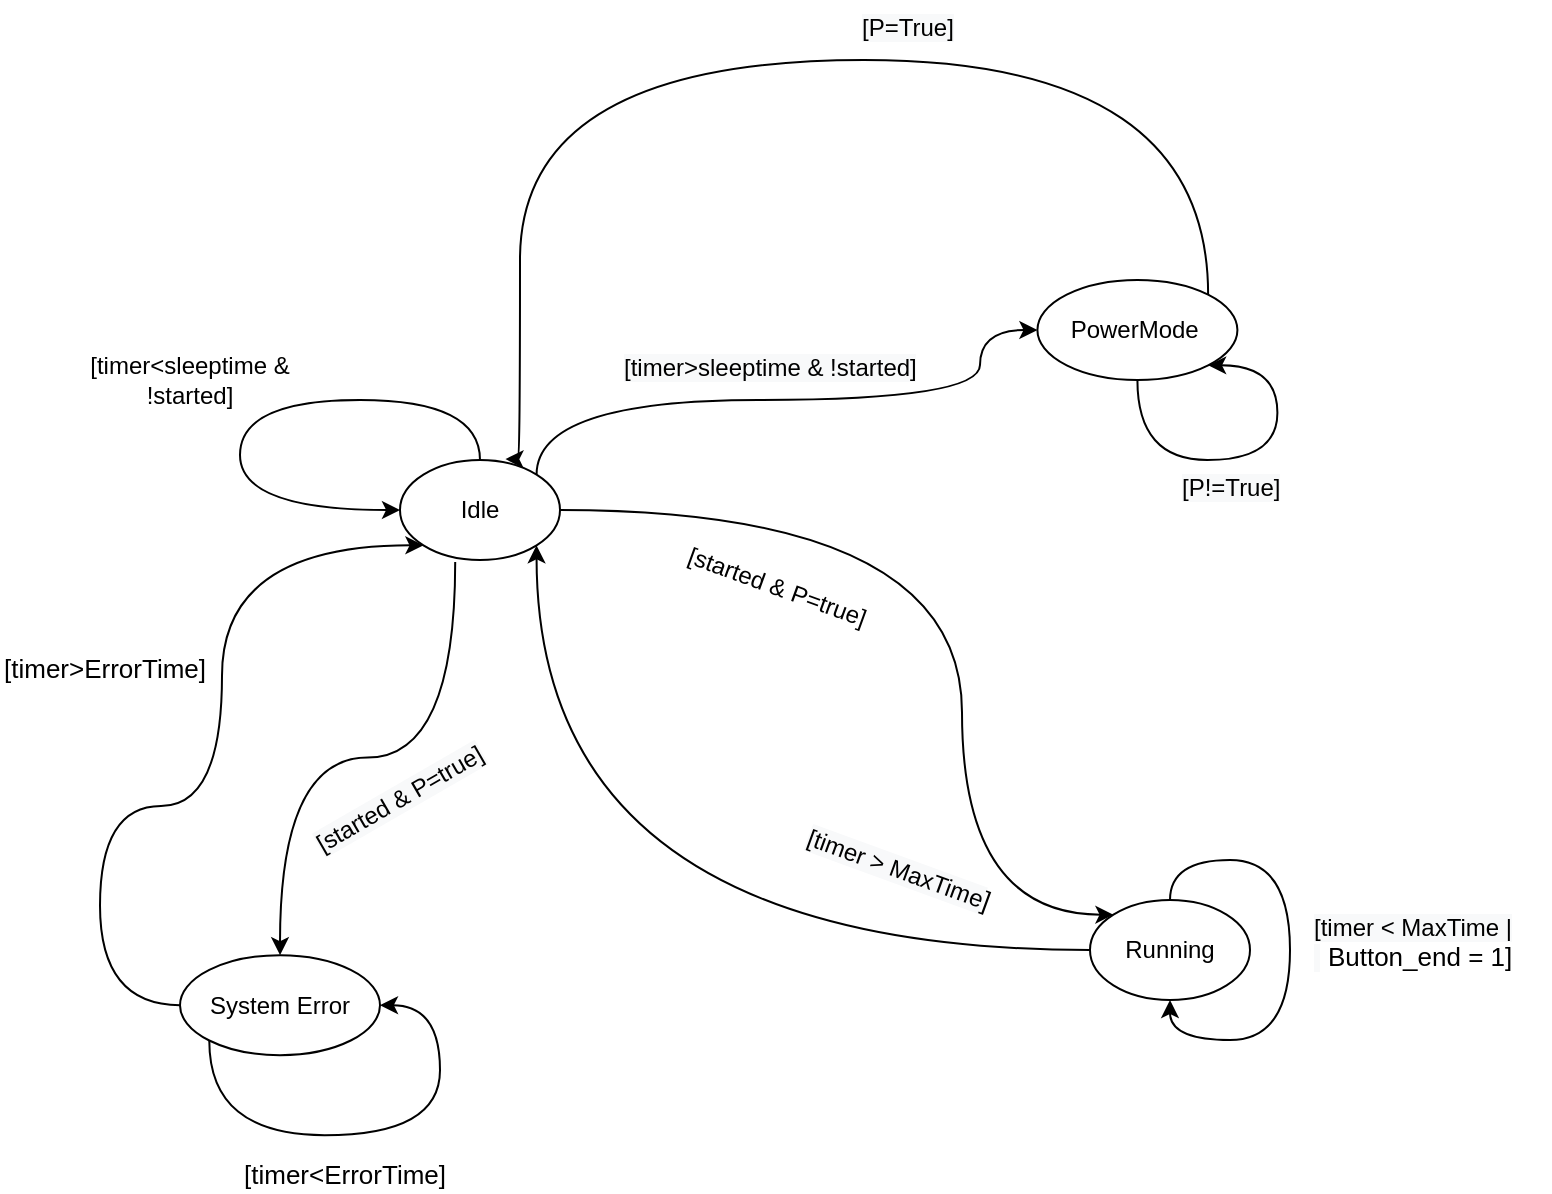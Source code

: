 <mxfile version="13.10.0" type="device"><diagram id="1GECwYoFMbyfyAqKoE2f" name="Page-1"><mxGraphModel dx="1483" dy="783" grid="1" gridSize="10" guides="1" tooltips="1" connect="1" arrows="1" fold="1" page="1" pageScale="1" pageWidth="827" pageHeight="1169" math="0" shadow="0"><root><mxCell id="0"/><mxCell id="1" parent="0"/><mxCell id="7QAXgH-3WCsnRIg5PdqJ-5" style="edgeStyle=orthogonalEdgeStyle;rounded=0;orthogonalLoop=1;jettySize=auto;html=1;curved=1;entryX=0;entryY=0.5;entryDx=0;entryDy=0;exitX=1;exitY=0;exitDx=0;exitDy=0;" edge="1" parent="1" source="7QAXgH-3WCsnRIg5PdqJ-1" target="7QAXgH-3WCsnRIg5PdqJ-2"><mxGeometry relative="1" as="geometry"><mxPoint x="490" y="210" as="targetPoint"/><Array as="points"><mxPoint x="299" y="250"/><mxPoint x="520" y="250"/><mxPoint x="520" y="215"/></Array></mxGeometry></mxCell><mxCell id="7QAXgH-3WCsnRIg5PdqJ-7" style="edgeStyle=orthogonalEdgeStyle;curved=1;rounded=0;orthogonalLoop=1;jettySize=auto;html=1;entryX=0.5;entryY=0;entryDx=0;entryDy=0;exitX=0.345;exitY=1.02;exitDx=0;exitDy=0;exitPerimeter=0;" edge="1" parent="1" source="7QAXgH-3WCsnRIg5PdqJ-1" target="7QAXgH-3WCsnRIg5PdqJ-3"><mxGeometry relative="1" as="geometry"><mxPoint x="170" y="377.58" as="sourcePoint"/><Array as="points"/></mxGeometry></mxCell><mxCell id="7QAXgH-3WCsnRIg5PdqJ-8" style="edgeStyle=orthogonalEdgeStyle;curved=1;rounded=0;orthogonalLoop=1;jettySize=auto;html=1;entryX=0;entryY=0;entryDx=0;entryDy=0;" edge="1" parent="1" source="7QAXgH-3WCsnRIg5PdqJ-1" target="7QAXgH-3WCsnRIg5PdqJ-4"><mxGeometry relative="1" as="geometry"><Array as="points"><mxPoint x="511" y="305"/></Array></mxGeometry></mxCell><mxCell id="7QAXgH-3WCsnRIg5PdqJ-1" value="Idle" style="ellipse;whiteSpace=wrap;html=1;" vertex="1" parent="1"><mxGeometry x="230" y="280" width="80" height="50" as="geometry"/></mxCell><mxCell id="7QAXgH-3WCsnRIg5PdqJ-11" style="edgeStyle=orthogonalEdgeStyle;curved=1;rounded=0;orthogonalLoop=1;jettySize=auto;html=1;entryX=0.659;entryY=-0.009;entryDx=0;entryDy=0;exitX=1;exitY=0;exitDx=0;exitDy=0;entryPerimeter=0;" edge="1" parent="1" source="7QAXgH-3WCsnRIg5PdqJ-2" target="7QAXgH-3WCsnRIg5PdqJ-1"><mxGeometry relative="1" as="geometry"><mxPoint x="320.019" y="197.58" as="targetPoint"/><Array as="points"><mxPoint x="635" y="80"/><mxPoint x="290" y="80"/><mxPoint x="290" y="280"/></Array></mxGeometry></mxCell><mxCell id="7QAXgH-3WCsnRIg5PdqJ-2" value="PowerMode&amp;nbsp;" style="ellipse;whiteSpace=wrap;html=1;" vertex="1" parent="1"><mxGeometry x="548.71" y="190" width="100" height="50" as="geometry"/></mxCell><mxCell id="7QAXgH-3WCsnRIg5PdqJ-10" style="edgeStyle=orthogonalEdgeStyle;curved=1;rounded=0;orthogonalLoop=1;jettySize=auto;html=1;entryX=0;entryY=1;entryDx=0;entryDy=0;" edge="1" parent="1" source="7QAXgH-3WCsnRIg5PdqJ-3" target="7QAXgH-3WCsnRIg5PdqJ-1"><mxGeometry relative="1" as="geometry"><mxPoint x="141.309" y="370.0" as="targetPoint"/><Array as="points"><mxPoint x="80" y="553"/><mxPoint x="80" y="453"/><mxPoint x="141" y="453"/><mxPoint x="141" y="322"/></Array></mxGeometry></mxCell><mxCell id="7QAXgH-3WCsnRIg5PdqJ-3" value="System Error" style="ellipse;whiteSpace=wrap;html=1;" vertex="1" parent="1"><mxGeometry x="120" y="527.58" width="100" height="50" as="geometry"/></mxCell><mxCell id="7QAXgH-3WCsnRIg5PdqJ-9" style="edgeStyle=orthogonalEdgeStyle;curved=1;rounded=0;orthogonalLoop=1;jettySize=auto;html=1;entryX=1;entryY=1;entryDx=0;entryDy=0;" edge="1" parent="1" source="7QAXgH-3WCsnRIg5PdqJ-4" target="7QAXgH-3WCsnRIg5PdqJ-1"><mxGeometry relative="1" as="geometry"/></mxCell><mxCell id="7QAXgH-3WCsnRIg5PdqJ-4" value="Running" style="ellipse;whiteSpace=wrap;html=1;" vertex="1" parent="1"><mxGeometry x="575" y="500" width="80" height="50" as="geometry"/></mxCell><mxCell id="7QAXgH-3WCsnRIg5PdqJ-12" style="edgeStyle=orthogonalEdgeStyle;curved=1;rounded=0;orthogonalLoop=1;jettySize=auto;html=1;entryX=0.5;entryY=1;entryDx=0;entryDy=0;" edge="1" parent="1" source="7QAXgH-3WCsnRIg5PdqJ-4" target="7QAXgH-3WCsnRIg5PdqJ-4"><mxGeometry relative="1" as="geometry"/></mxCell><mxCell id="7QAXgH-3WCsnRIg5PdqJ-13" style="edgeStyle=orthogonalEdgeStyle;curved=1;rounded=0;orthogonalLoop=1;jettySize=auto;html=1;entryX=1;entryY=0.5;entryDx=0;entryDy=0;exitX=0;exitY=1;exitDx=0;exitDy=0;" edge="1" parent="1" source="7QAXgH-3WCsnRIg5PdqJ-3" target="7QAXgH-3WCsnRIg5PdqJ-3"><mxGeometry relative="1" as="geometry"><Array as="points"><mxPoint x="134" y="617.58"/><mxPoint x="250" y="617.58"/><mxPoint x="250" y="552.58"/></Array></mxGeometry></mxCell><mxCell id="7QAXgH-3WCsnRIg5PdqJ-15" style="edgeStyle=orthogonalEdgeStyle;curved=1;rounded=0;orthogonalLoop=1;jettySize=auto;html=1;entryX=1;entryY=1;entryDx=0;entryDy=0;exitX=0.5;exitY=1;exitDx=0;exitDy=0;" edge="1" parent="1" source="7QAXgH-3WCsnRIg5PdqJ-2" target="7QAXgH-3WCsnRIg5PdqJ-2"><mxGeometry relative="1" as="geometry"><Array as="points"><mxPoint x="598.71" y="280"/><mxPoint x="668.71" y="280"/><mxPoint x="668.71" y="232"/></Array></mxGeometry></mxCell><mxCell id="7QAXgH-3WCsnRIg5PdqJ-16" style="edgeStyle=orthogonalEdgeStyle;curved=1;rounded=0;orthogonalLoop=1;jettySize=auto;html=1;entryX=0;entryY=0.5;entryDx=0;entryDy=0;" edge="1" parent="1" source="7QAXgH-3WCsnRIg5PdqJ-1" target="7QAXgH-3WCsnRIg5PdqJ-1"><mxGeometry relative="1" as="geometry"><Array as="points"><mxPoint x="270" y="250"/><mxPoint x="150" y="250"/><mxPoint x="150" y="305"/></Array></mxGeometry></mxCell><mxCell id="7QAXgH-3WCsnRIg5PdqJ-17" value="&lt;span&gt;[timer&amp;lt;sleeptime &amp;amp; !started]&lt;/span&gt;" style="text;html=1;strokeColor=none;fillColor=none;align=center;verticalAlign=middle;whiteSpace=wrap;rounded=0;" vertex="1" parent="1"><mxGeometry x="70" y="230" width="110" height="20" as="geometry"/></mxCell><mxCell id="7QAXgH-3WCsnRIg5PdqJ-18" value="&lt;span style=&quot;color: rgb(0 , 0 , 0) ; font-family: &amp;#34;helvetica&amp;#34; ; font-size: 12px ; font-style: normal ; font-weight: 400 ; letter-spacing: normal ; text-align: center ; text-indent: 0px ; text-transform: none ; word-spacing: 0px ; background-color: rgb(248 , 249 , 250) ; display: inline ; float: none&quot;&gt;[timer&amp;gt;sleeptime &amp;amp; !started]&lt;/span&gt;" style="text;whiteSpace=wrap;html=1;" vertex="1" parent="1"><mxGeometry x="340" y="220" width="180" height="30" as="geometry"/></mxCell><mxCell id="7QAXgH-3WCsnRIg5PdqJ-19" value="&lt;span style=&quot;color: rgb(0, 0, 0); font-family: helvetica; font-size: 12px; font-style: normal; font-weight: 400; letter-spacing: normal; text-align: center; text-indent: 0px; text-transform: none; word-spacing: 0px; background-color: rgb(248, 249, 250); display: inline; float: none;&quot;&gt;[P=True]&lt;/span&gt;" style="text;whiteSpace=wrap;html=1;" vertex="1" parent="1"><mxGeometry x="458.71" y="50" width="50" height="20" as="geometry"/></mxCell><mxCell id="7QAXgH-3WCsnRIg5PdqJ-20" value="&lt;span style=&quot;color: rgb(0 , 0 , 0) ; font-family: &amp;#34;helvetica&amp;#34; ; font-size: 12px ; font-style: normal ; font-weight: 400 ; letter-spacing: normal ; text-align: center ; text-indent: 0px ; text-transform: none ; word-spacing: 0px ; background-color: rgb(248 , 249 , 250) ; display: inline ; float: none&quot;&gt;[P!=True]&lt;/span&gt;" style="text;whiteSpace=wrap;html=1;" vertex="1" parent="1"><mxGeometry x="618.71" y="280" width="50" height="20" as="geometry"/></mxCell><mxCell id="7QAXgH-3WCsnRIg5PdqJ-21" value="&lt;span style=&quot;color: rgb(0 , 0 , 0) ; font-family: &amp;#34;helvetica&amp;#34; ; font-size: 13px ; font-style: normal ; font-weight: 400 ; letter-spacing: normal ; text-align: center ; text-indent: 0px ; text-transform: none ; word-spacing: 0px ; background-color: rgb(255 , 255 , 255) ; display: inline ; float: none&quot;&gt;[timer&amp;lt;ErrorTime]&amp;nbsp;&lt;/span&gt;" style="text;whiteSpace=wrap;html=1;" vertex="1" parent="1"><mxGeometry x="150" y="622.58" width="100" height="20" as="geometry"/></mxCell><mxCell id="7QAXgH-3WCsnRIg5PdqJ-22" value="&lt;span style=&quot;color: rgb(0, 0, 0); font-family: helvetica; font-size: 13px; font-style: normal; font-weight: 400; letter-spacing: normal; text-align: center; text-indent: 0px; text-transform: none; word-spacing: 0px; background-color: rgb(255, 255, 255); display: inline; float: none;&quot;&gt;[timer&amp;gt;ErrorTime]&amp;nbsp;&lt;/span&gt;" style="text;whiteSpace=wrap;html=1;" vertex="1" parent="1"><mxGeometry x="30" y="370" width="130" height="30" as="geometry"/></mxCell><mxCell id="7QAXgH-3WCsnRIg5PdqJ-24" value="&lt;span style=&quot;color: rgb(0 , 0 , 0) ; font-family: &amp;#34;helvetica&amp;#34; ; font-size: 12px ; font-style: normal ; font-weight: 400 ; letter-spacing: normal ; text-align: center ; text-indent: 0px ; text-transform: none ; word-spacing: 0px ; background-color: rgb(248 , 249 , 250) ; display: inline ; float: none&quot;&gt;[timer &amp;lt; MaxTime |&amp;nbsp;&lt;/span&gt;&lt;span style=&quot;font-family: &amp;#34;helvetica&amp;#34; ; font-size: 13px ; text-align: center ; background-color: rgb(255 , 255 , 255)&quot;&gt;&amp;nbsp;Button_end = 1]&lt;/span&gt;" style="text;whiteSpace=wrap;html=1;" vertex="1" parent="1"><mxGeometry x="685" y="500" width="120" height="40" as="geometry"/></mxCell><mxCell id="7QAXgH-3WCsnRIg5PdqJ-25" value="&lt;span style=&quot;color: rgb(0 , 0 , 0) ; font-family: &amp;#34;helvetica&amp;#34; ; font-size: 12px ; font-style: normal ; font-weight: 400 ; letter-spacing: normal ; text-align: center ; text-indent: 0px ; text-transform: none ; word-spacing: 0px ; background-color: rgb(248 , 249 , 250) ; display: inline ; float: none&quot;&gt;[timer &amp;gt; MaxTime&lt;/span&gt;&lt;span style=&quot;font-family: &amp;#34;helvetica&amp;#34; ; font-size: 13px ; text-align: center ; background-color: rgb(255 , 255 , 255)&quot;&gt;]&lt;/span&gt;" style="text;whiteSpace=wrap;html=1;rotation=20;" vertex="1" parent="1"><mxGeometry x="430" y="470" width="100" height="25" as="geometry"/></mxCell><mxCell id="7QAXgH-3WCsnRIg5PdqJ-26" value="&lt;span style=&quot;text-align: center&quot;&gt;[started &amp;amp; P=true]&lt;/span&gt;" style="text;whiteSpace=wrap;html=1;rotation=20;" vertex="1" parent="1"><mxGeometry x="370" y="330" width="100" height="25" as="geometry"/></mxCell><mxCell id="7QAXgH-3WCsnRIg5PdqJ-27" value="&lt;span style=&quot;color: rgb(0, 0, 0); font-family: helvetica; font-size: 12px; font-style: normal; font-weight: 400; letter-spacing: normal; text-align: center; text-indent: 0px; text-transform: none; word-spacing: 0px; background-color: rgb(248, 249, 250); display: inline; float: none;&quot;&gt;[started &amp;amp; P=true]&lt;/span&gt;" style="text;whiteSpace=wrap;html=1;rotation=-30;" vertex="1" parent="1"><mxGeometry x="180" y="430" width="120" height="30" as="geometry"/></mxCell></root></mxGraphModel></diagram></mxfile>